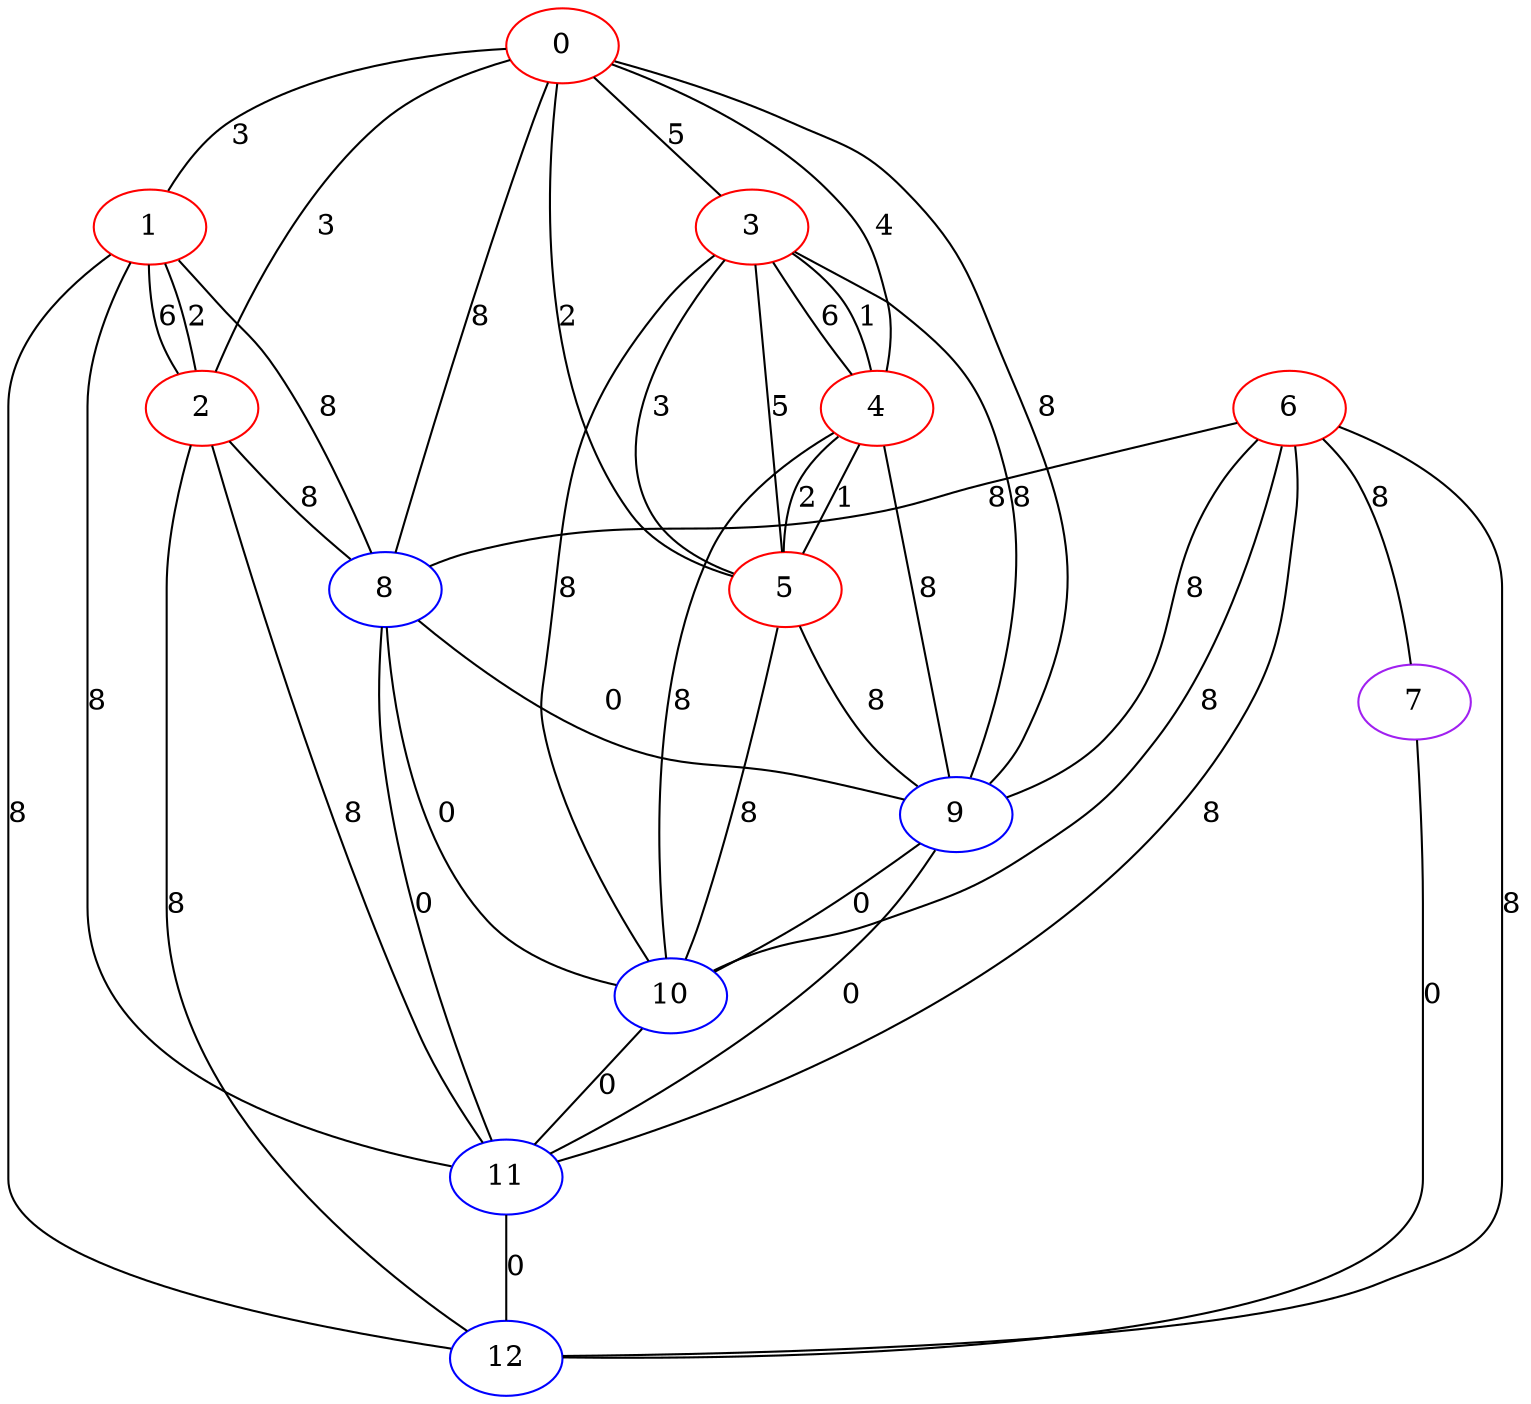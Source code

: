 graph "" {
0 [color=red, weight=1];
1 [color=red, weight=1];
2 [color=red, weight=1];
3 [color=red, weight=1];
4 [color=red, weight=1];
5 [color=red, weight=1];
6 [color=red, weight=1];
7 [color=purple, weight=4];
8 [color=blue, weight=3];
9 [color=blue, weight=3];
10 [color=blue, weight=3];
11 [color=blue, weight=3];
12 [color=blue, weight=3];
0 -- 1  [key=0, label=3];
0 -- 2  [key=0, label=3];
0 -- 3  [key=0, label=5];
0 -- 4  [key=0, label=4];
0 -- 5  [key=0, label=2];
0 -- 8  [key=0, label=8];
0 -- 9  [key=0, label=8];
1 -- 8  [key=0, label=8];
1 -- 2  [key=0, label=6];
1 -- 2  [key=1, label=2];
1 -- 11  [key=0, label=8];
1 -- 12  [key=0, label=8];
2 -- 11  [key=0, label=8];
2 -- 12  [key=0, label=8];
2 -- 8  [key=0, label=8];
3 -- 9  [key=0, label=8];
3 -- 10  [key=0, label=8];
3 -- 4  [key=0, label=1];
3 -- 4  [key=1, label=6];
3 -- 5  [key=0, label=3];
3 -- 5  [key=1, label=5];
4 -- 9  [key=0, label=8];
4 -- 10  [key=0, label=8];
4 -- 5  [key=0, label=2];
4 -- 5  [key=1, label=1];
5 -- 9  [key=0, label=8];
5 -- 10  [key=0, label=8];
6 -- 7  [key=0, label=8];
6 -- 8  [key=0, label=8];
6 -- 9  [key=0, label=8];
6 -- 10  [key=0, label=8];
6 -- 11  [key=0, label=8];
6 -- 12  [key=0, label=8];
7 -- 12  [key=0, label=0];
8 -- 9  [key=0, label=0];
8 -- 10  [key=0, label=0];
8 -- 11  [key=0, label=0];
9 -- 10  [key=0, label=0];
9 -- 11  [key=0, label=0];
10 -- 11  [key=0, label=0];
11 -- 12  [key=0, label=0];
}
